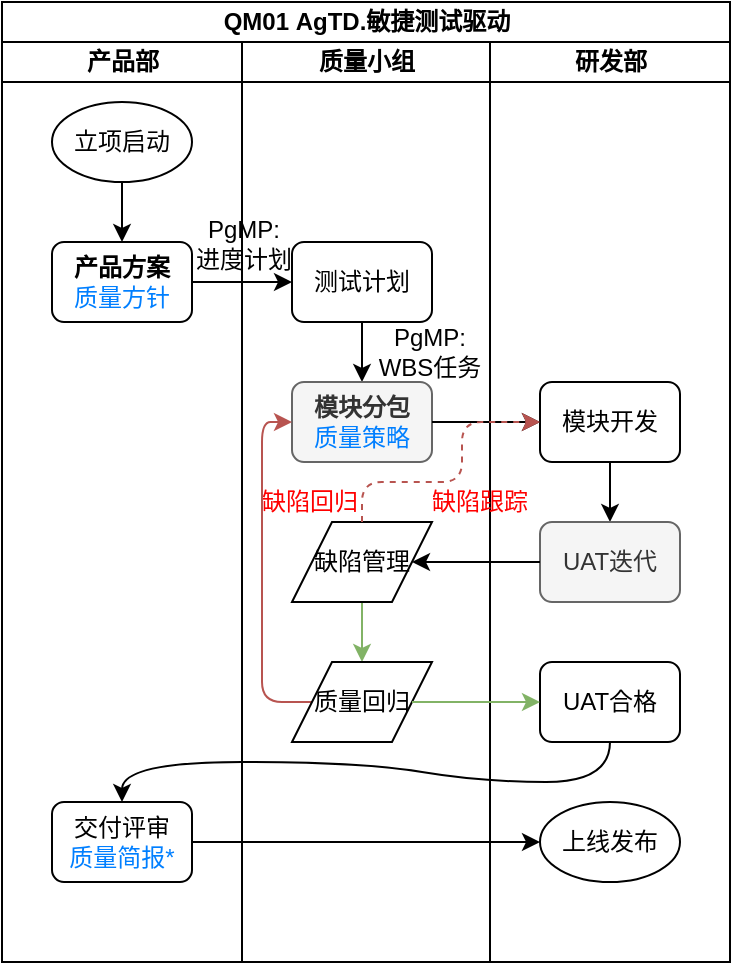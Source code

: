 <mxfile>
    <diagram id="cDRcXnmoAfES1kOUO3kZ" name="第 1 页">
        <mxGraphModel dx="1086" dy="719" grid="1" gridSize="10" guides="1" tooltips="1" connect="1" arrows="1" fold="1" page="1" pageScale="1" pageWidth="827" pageHeight="1169" math="0" shadow="0">
            <root>
                <mxCell id="0"/>
                <mxCell id="1" parent="0"/>
                <mxCell id="3" value="QM01&amp;nbsp;AgTD.敏捷测试驱动" style="swimlane;childLayout=stackLayout;resizeParent=1;resizeParentMax=0;startSize=20;html=1;" vertex="1" parent="1">
                    <mxGeometry x="230.0" y="130" width="364.0" height="480" as="geometry"/>
                </mxCell>
                <mxCell id="4" value="产品部" style="swimlane;startSize=20;html=1;" vertex="1" parent="3">
                    <mxGeometry y="20" width="120" height="460" as="geometry"/>
                </mxCell>
                <mxCell id="9" style="edgeStyle=none;html=1;exitX=0.5;exitY=1;exitDx=0;exitDy=0;entryX=0.5;entryY=0;entryDx=0;entryDy=0;" edge="1" parent="4" source="7" target="8">
                    <mxGeometry relative="1" as="geometry"/>
                </mxCell>
                <mxCell id="7" value="立项启动" style="ellipse;whiteSpace=wrap;html=1;" vertex="1" parent="4">
                    <mxGeometry x="25" y="30" width="70" height="40" as="geometry"/>
                </mxCell>
                <mxCell id="8" value="&lt;b&gt;产品方案&lt;/b&gt;&lt;br&gt;&lt;font color=&quot;#007fff&quot;&gt;质量方针&lt;/font&gt;" style="rounded=1;whiteSpace=wrap;html=1;" vertex="1" parent="4">
                    <mxGeometry x="25.0" y="100" width="70" height="40" as="geometry"/>
                </mxCell>
                <mxCell id="30" value="交付评审&lt;br&gt;&lt;font color=&quot;#007fff&quot;&gt;质量简报*&lt;/font&gt;" style="rounded=1;whiteSpace=wrap;html=1;" vertex="1" parent="4">
                    <mxGeometry x="25.0" y="380" width="70" height="40" as="geometry"/>
                </mxCell>
                <mxCell id="5" value="质量小组" style="swimlane;startSize=20;html=1;" vertex="1" parent="3">
                    <mxGeometry x="120" y="20" width="124.0" height="460" as="geometry"/>
                </mxCell>
                <mxCell id="14" style="edgeStyle=none;html=1;exitX=0.5;exitY=1;exitDx=0;exitDy=0;entryX=0.5;entryY=0;entryDx=0;entryDy=0;" edge="1" parent="5" source="10" target="13">
                    <mxGeometry relative="1" as="geometry"/>
                </mxCell>
                <mxCell id="10" value="测试计划" style="rounded=1;whiteSpace=wrap;html=1;" vertex="1" parent="5">
                    <mxGeometry x="25.0" y="100" width="70" height="40" as="geometry"/>
                </mxCell>
                <mxCell id="12" value="PgMP:&lt;br&gt;进度计划" style="text;html=1;strokeColor=none;fillColor=none;align=center;verticalAlign=middle;whiteSpace=wrap;rounded=0;" vertex="1" parent="5">
                    <mxGeometry x="-29.0" y="86" width="60" height="30" as="geometry"/>
                </mxCell>
                <mxCell id="13" value="&lt;b&gt;模块分包&lt;/b&gt;&lt;br&gt;&lt;font color=&quot;#007fff&quot;&gt;质量策略&lt;/font&gt;" style="rounded=1;whiteSpace=wrap;html=1;fillColor=#f5f5f5;fontColor=#333333;strokeColor=#666666;" vertex="1" parent="5">
                    <mxGeometry x="25.0" y="170" width="70" height="40" as="geometry"/>
                </mxCell>
                <mxCell id="19" value="PgMP:&lt;br&gt;WBS任务" style="text;html=1;strokeColor=none;fillColor=none;align=center;verticalAlign=middle;whiteSpace=wrap;rounded=0;" vertex="1" parent="5">
                    <mxGeometry x="64.0" y="140" width="60" height="30" as="geometry"/>
                </mxCell>
                <mxCell id="24" style="edgeStyle=none;html=1;exitX=0.5;exitY=1;exitDx=0;exitDy=0;entryX=0.5;entryY=0;entryDx=0;entryDy=0;fontColor=#000000;fillColor=#d5e8d4;strokeColor=#82b366;" edge="1" parent="5" source="20" target="23">
                    <mxGeometry relative="1" as="geometry"/>
                </mxCell>
                <mxCell id="20" value="&lt;font color=&quot;#000000&quot;&gt;缺陷管理&lt;/font&gt;" style="shape=parallelogram;perimeter=parallelogramPerimeter;whiteSpace=wrap;html=1;fixedSize=1;fontColor=#007FFF;" vertex="1" parent="5">
                    <mxGeometry x="25" y="240" width="70" height="40" as="geometry"/>
                </mxCell>
                <mxCell id="25" style="edgeStyle=none;html=1;exitX=0;exitY=0.5;exitDx=0;exitDy=0;entryX=0;entryY=0.5;entryDx=0;entryDy=0;fontColor=#000000;fillColor=#f8cecc;strokeColor=#b85450;" edge="1" parent="5" source="23" target="13">
                    <mxGeometry relative="1" as="geometry">
                        <Array as="points">
                            <mxPoint x="10.0" y="330"/>
                            <mxPoint x="10.0" y="260"/>
                            <mxPoint x="10.0" y="190"/>
                        </Array>
                    </mxGeometry>
                </mxCell>
                <mxCell id="23" value="&lt;font color=&quot;#000000&quot;&gt;质量回归&lt;/font&gt;" style="shape=parallelogram;perimeter=parallelogramPerimeter;whiteSpace=wrap;html=1;fixedSize=1;fontColor=#007FFF;" vertex="1" parent="5">
                    <mxGeometry x="25" y="310" width="70" height="40" as="geometry"/>
                </mxCell>
                <mxCell id="36" value="&lt;font color=&quot;#ff0000&quot;&gt;缺陷回归&lt;/font&gt;" style="text;html=1;strokeColor=none;fillColor=none;align=center;verticalAlign=middle;whiteSpace=wrap;rounded=0;" vertex="1" parent="5">
                    <mxGeometry x="4.0" y="215" width="60" height="30" as="geometry"/>
                </mxCell>
                <mxCell id="6" value="研发部" style="swimlane;startSize=20;html=1;" vertex="1" parent="3">
                    <mxGeometry x="244.0" y="20" width="120" height="460" as="geometry"/>
                </mxCell>
                <mxCell id="17" style="edgeStyle=none;html=1;exitX=0.5;exitY=1;exitDx=0;exitDy=0;entryX=0.5;entryY=0;entryDx=0;entryDy=0;" edge="1" parent="6" source="15" target="16">
                    <mxGeometry relative="1" as="geometry"/>
                </mxCell>
                <mxCell id="15" value="模块开发" style="rounded=1;whiteSpace=wrap;html=1;" vertex="1" parent="6">
                    <mxGeometry x="25.0" y="170" width="70" height="40" as="geometry"/>
                </mxCell>
                <mxCell id="16" value="UAT迭代" style="rounded=1;whiteSpace=wrap;html=1;fillColor=#f5f5f5;fontColor=#333333;strokeColor=#666666;" vertex="1" parent="6">
                    <mxGeometry x="25.0" y="240" width="70" height="40" as="geometry"/>
                </mxCell>
                <mxCell id="27" value="UAT合格" style="rounded=1;whiteSpace=wrap;html=1;" vertex="1" parent="6">
                    <mxGeometry x="25.0" y="310" width="70" height="40" as="geometry"/>
                </mxCell>
                <mxCell id="33" value="上线发布" style="ellipse;whiteSpace=wrap;html=1;" vertex="1" parent="6">
                    <mxGeometry x="25.0" y="380" width="70" height="40" as="geometry"/>
                </mxCell>
                <mxCell id="34" value="&lt;font color=&quot;#ff0000&quot;&gt;缺陷跟踪&lt;/font&gt;" style="text;html=1;strokeColor=none;fillColor=none;align=center;verticalAlign=middle;whiteSpace=wrap;rounded=0;" vertex="1" parent="6">
                    <mxGeometry x="-35" y="215" width="60" height="30" as="geometry"/>
                </mxCell>
                <mxCell id="11" style="edgeStyle=none;html=1;exitX=1;exitY=0.5;exitDx=0;exitDy=0;entryX=0;entryY=0.5;entryDx=0;entryDy=0;" edge="1" parent="3" source="8" target="10">
                    <mxGeometry relative="1" as="geometry"/>
                </mxCell>
                <mxCell id="18" style="edgeStyle=none;html=1;exitX=1;exitY=0.5;exitDx=0;exitDy=0;" edge="1" parent="3" source="13" target="15">
                    <mxGeometry relative="1" as="geometry"/>
                </mxCell>
                <mxCell id="21" style="edgeStyle=none;html=1;exitX=0;exitY=0.5;exitDx=0;exitDy=0;entryX=1;entryY=0.5;entryDx=0;entryDy=0;fontColor=#000000;" edge="1" parent="3" source="16" target="20">
                    <mxGeometry relative="1" as="geometry"/>
                </mxCell>
                <mxCell id="22" style="edgeStyle=none;html=1;exitX=0.5;exitY=0;exitDx=0;exitDy=0;entryX=0;entryY=0.5;entryDx=0;entryDy=0;fontColor=#000000;fillColor=#f8cecc;strokeColor=#b85450;dashed=1;" edge="1" parent="3" source="20" target="15">
                    <mxGeometry relative="1" as="geometry">
                        <Array as="points">
                            <mxPoint x="180.0" y="240"/>
                            <mxPoint x="230.0" y="240"/>
                            <mxPoint x="230.0" y="210"/>
                        </Array>
                    </mxGeometry>
                </mxCell>
                <mxCell id="28" style="edgeStyle=none;html=1;exitX=1;exitY=0.5;exitDx=0;exitDy=0;entryX=0;entryY=0.5;entryDx=0;entryDy=0;fontColor=#000000;fillColor=#d5e8d4;strokeColor=#82b366;" edge="1" parent="3" source="23" target="27">
                    <mxGeometry relative="1" as="geometry"/>
                </mxCell>
                <mxCell id="31" style="edgeStyle=none;html=1;exitX=0.5;exitY=1;exitDx=0;exitDy=0;entryX=0.5;entryY=0;entryDx=0;entryDy=0;fontColor=#007FFF;curved=1;" edge="1" parent="3" source="27" target="30">
                    <mxGeometry relative="1" as="geometry">
                        <Array as="points">
                            <mxPoint x="304.0" y="390"/>
                            <mxPoint x="240.0" y="390"/>
                            <mxPoint x="180.0" y="380"/>
                            <mxPoint x="60.0" y="380"/>
                        </Array>
                    </mxGeometry>
                </mxCell>
                <mxCell id="32" style="edgeStyle=none;curved=1;html=1;exitX=1;exitY=0.5;exitDx=0;exitDy=0;entryX=0;entryY=0.5;entryDx=0;entryDy=0;fontColor=#007FFF;" edge="1" parent="3" source="30">
                    <mxGeometry relative="1" as="geometry">
                        <mxPoint x="269.0" y="420" as="targetPoint"/>
                    </mxGeometry>
                </mxCell>
            </root>
        </mxGraphModel>
    </diagram>
</mxfile>